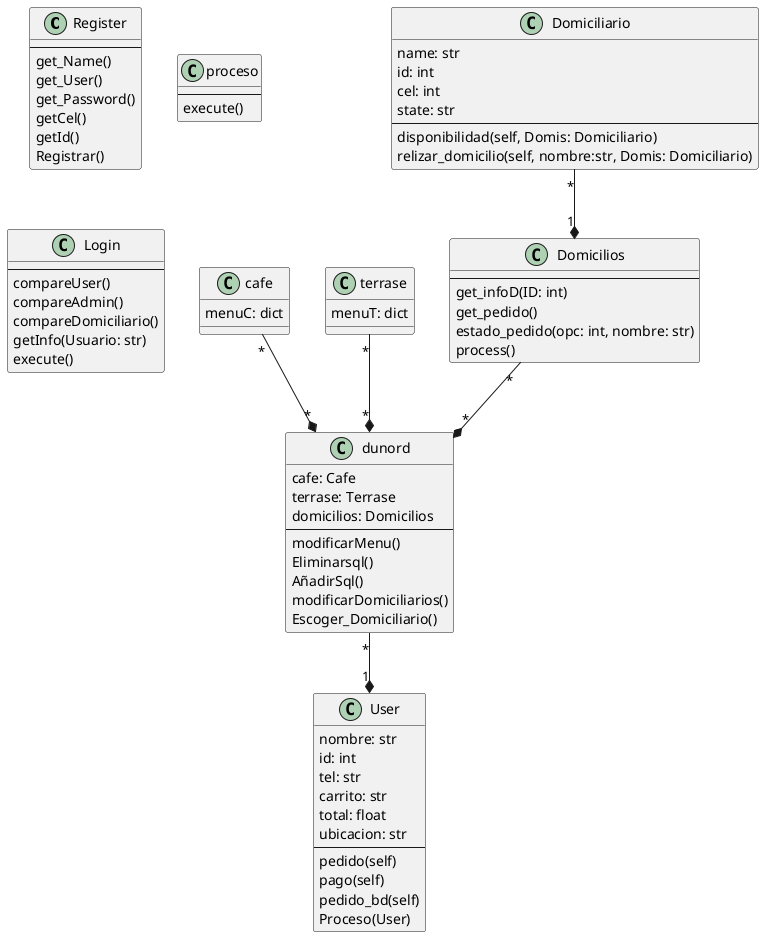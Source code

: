 @startuml
Class Register{
----
get_Name()
get_User()
get_Password()
getCel()
getId()
Registrar()
}

Class User{
nombre: str
id: int
tel: str
carrito: str
total: float
ubicacion: str
--
pedido(self)
pago(self)
pedido_bd(self)
Proceso(User)
}

Class dunord{
cafe: Cafe
terrase: Terrase
domicilios: Domicilios
--
modificarMenu()
Eliminarsql()
AñadirSql()
modificarDomiciliarios()
Escoger_Domiciliario()
}

Class proceso{
----
execute()
}


Class cafe{
menuC: dict
}

Class terrase{
menuT: dict
}

Class Domiciliario{
name: str
id: int
cel: int
state: str
--
disponibilidad(self, Domis: Domiciliario)
relizar_domicilio(self, nombre:str, Domis: Domiciliario)
}

class Domicilios{
----
get_infoD(ID: int)
get_pedido()
estado_pedido(opc: int, nombre: str)
process()
}

class Login{
----
compareUser()
compareAdmin()
compareDomiciliario()
getInfo(Usuario: str)
execute()
}
cafe "*" --* "*" dunord
terrase "*" --* "*" dunord
Domiciliario "*" --* "1" Domicilios
Domicilios "*" --* "*" dunord
dunord "*" --* "1" User
@enduml